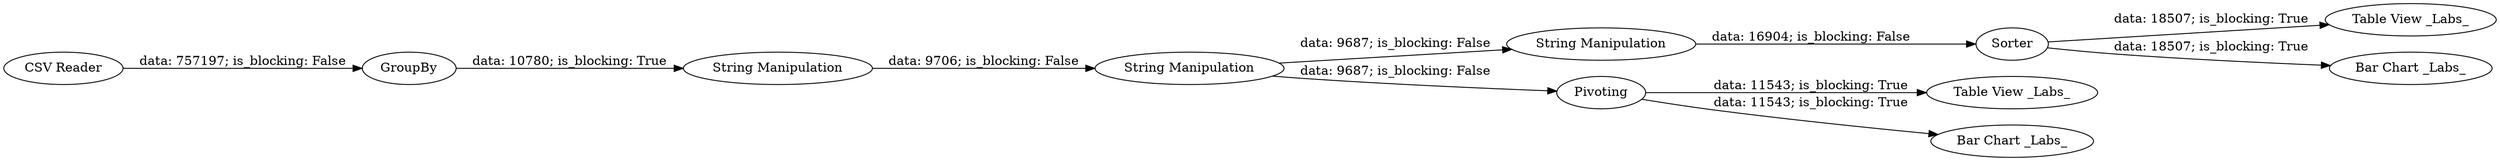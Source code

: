 digraph {
	"-1524737442332741227_4" [label="String Manipulation"]
	"-1524737442332741227_5" [label="String Manipulation"]
	"-1524737442332741227_1" [label="CSV Reader"]
	"-1524737442332741227_2" [label=GroupBy]
	"-1524737442332741227_6" [label=Sorter]
	"-1524737442332741227_11" [label="Table View _Labs_"]
	"-1524737442332741227_3" [label="String Manipulation"]
	"-1524737442332741227_9" [label=Pivoting]
	"-1524737442332741227_8" [label="Table View _Labs_"]
	"-1524737442332741227_10" [label="Bar Chart _Labs_"]
	"-1524737442332741227_7" [label="Bar Chart _Labs_"]
	"-1524737442332741227_4" -> "-1524737442332741227_5" [label="data: 9687; is_blocking: False"]
	"-1524737442332741227_9" -> "-1524737442332741227_10" [label="data: 11543; is_blocking: True"]
	"-1524737442332741227_1" -> "-1524737442332741227_2" [label="data: 757197; is_blocking: False"]
	"-1524737442332741227_4" -> "-1524737442332741227_9" [label="data: 9687; is_blocking: False"]
	"-1524737442332741227_2" -> "-1524737442332741227_3" [label="data: 10780; is_blocking: True"]
	"-1524737442332741227_6" -> "-1524737442332741227_8" [label="data: 18507; is_blocking: True"]
	"-1524737442332741227_3" -> "-1524737442332741227_4" [label="data: 9706; is_blocking: False"]
	"-1524737442332741227_9" -> "-1524737442332741227_11" [label="data: 11543; is_blocking: True"]
	"-1524737442332741227_5" -> "-1524737442332741227_6" [label="data: 16904; is_blocking: False"]
	"-1524737442332741227_6" -> "-1524737442332741227_7" [label="data: 18507; is_blocking: True"]
	rankdir=LR
}
